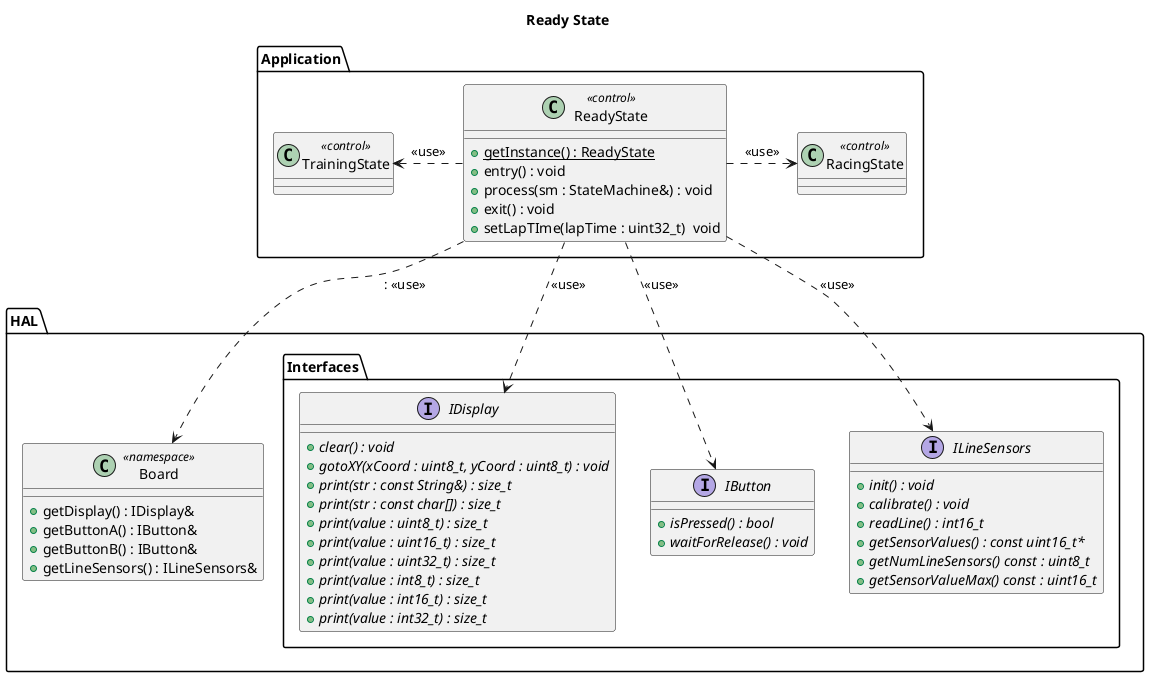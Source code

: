 @startuml

title Ready State

package "Application" as appLayer {

    class ReadyState <<control>> {
        + {static} getInstance() : ReadyState
        + entry() : void
        + process(sm : StateMachine&) : void
        + exit() : void
        + setLapTIme(lapTime : uint32_t)  void
    }

    class TrainingState <<control>>
    class RacingState <<control>>
    ReadyState .r.> RacingState: <<use>>
    ReadyState .l.> TrainingState: <<use>>
}

package "HAL" as hal {

    package "Interfaces" as halInterfaces {
        interface IDisplay {
            + {abstract} clear() : void
            + {abstract} gotoXY(xCoord : uint8_t, yCoord : uint8_t) : void
            + {abstract} print(str : const String&) : size_t
            + {abstract} print(str : const char[]) : size_t
            + {abstract} print(value : uint8_t) : size_t
            + {abstract} print(value : uint16_t) : size_t
            + {abstract} print(value : uint32_t) : size_t
            + {abstract} print(value : int8_t) : size_t
            + {abstract} print(value : int16_t) : size_t
            + {abstract} print(value : int32_t) : size_t
        }

        interface IButton {
            + {abstract} isPressed() : bool
            + {abstract} waitForRelease() : void
        }

        interface ILineSensors {
            + {abstract} init() : void
            + {abstract} calibrate() : void
            + {abstract} readLine() : int16_t
            + {abstract} getSensorValues() : const uint16_t*
            + {abstract} getNumLineSensors() const : uint8_t
            + {abstract} getSensorValueMax() const : uint16_t
        }
    }

    class Board << namespace >> {
        + getDisplay() : IDisplay&
        + getButtonA() : IButton&
        + getButtonB() : IButton&
        + getLineSensors() : ILineSensors&
    }
}

ReadyState ..> IDisplay: <<use>>
ReadyState ..> IButton: <<use>>
ReadyState ..> ILineSensors: <<use>>
ReadyState ..> Board:: <<use>>

@enduml
